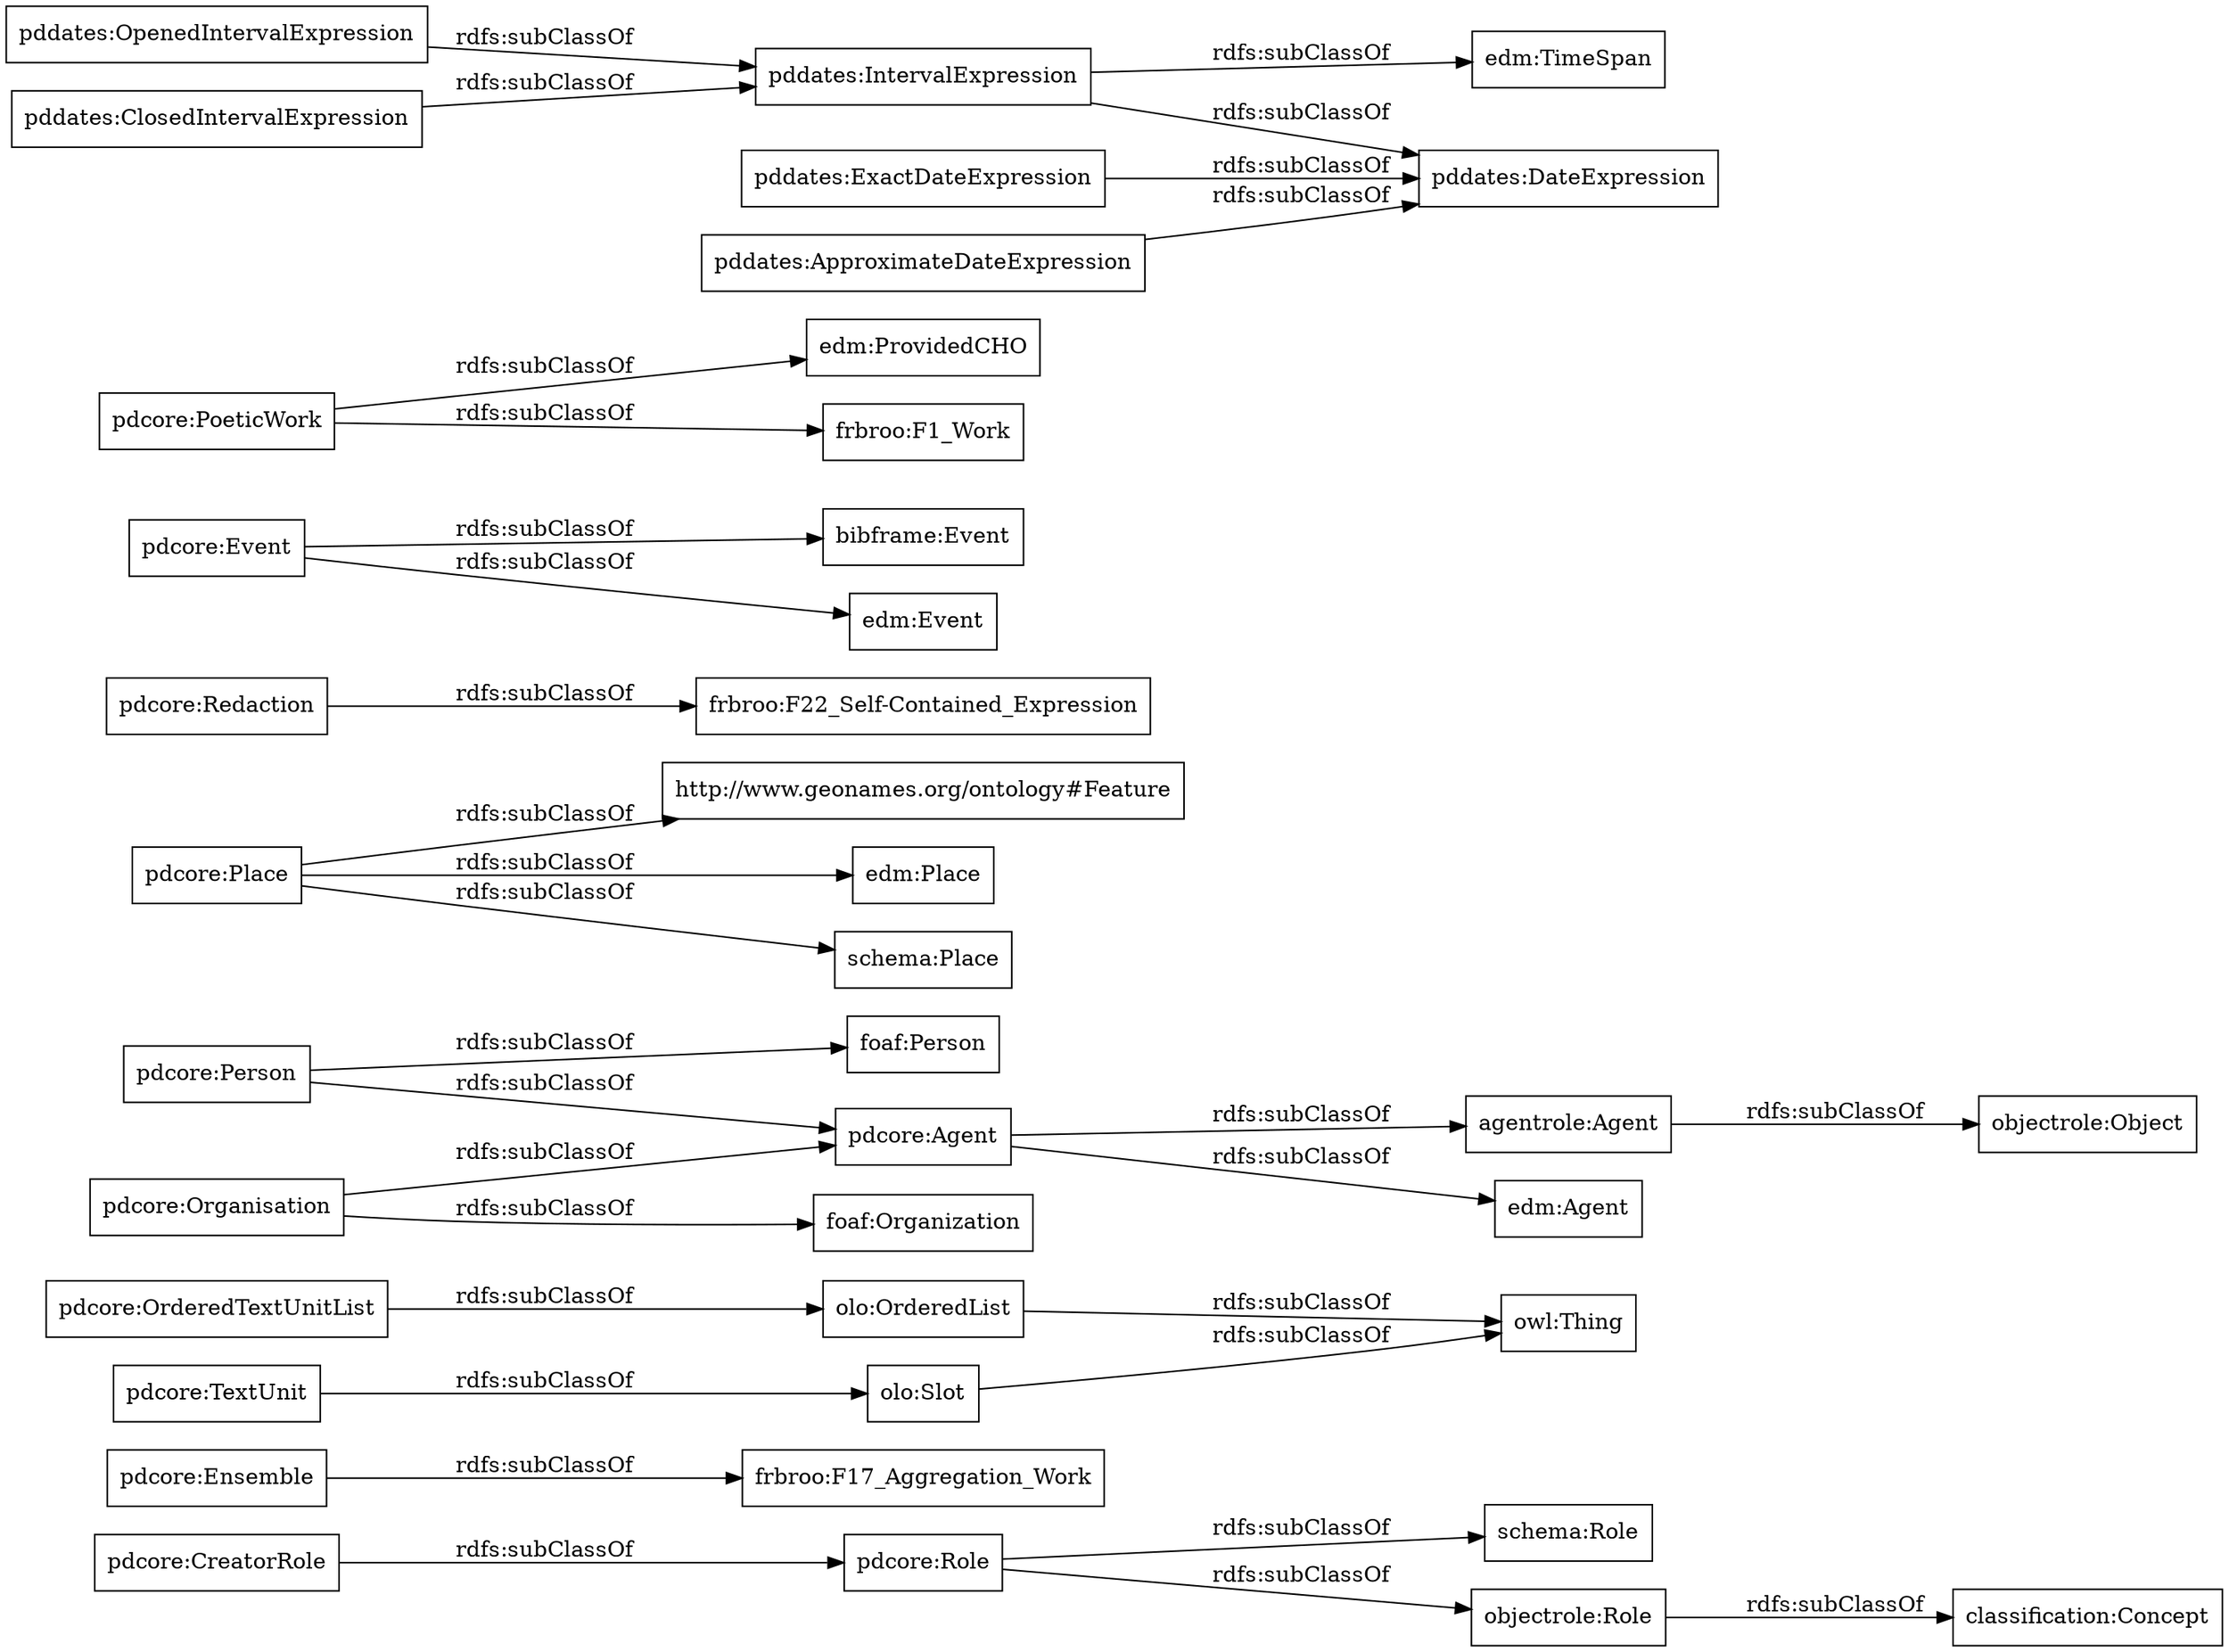 digraph ar2dtool_diagram { 
rankdir=LR;
size="1000"
node [shape = rectangle, color="black"]; "pdcore:Role" "frbroo:F17_Aggregation_Work" "pdcore:OrderedTextUnitList" "agentrole:Agent" "http://www.geonames.org/ontology#Feature" "edm:Agent" "pdcore:Agent" "pdcore:CreatorRole" "pdcore:Person" "pdcore:Organisation" "edm:Place" "pdcore:Redaction" "pdcore:Ensemble" "foaf:Person" "frbroo:F22_Self-Contained_Expression" "bibframe:Event" "edm:Event" "pdcore:TextUnit" "foaf:Organization" "edm:ProvidedCHO" "pdcore:Place" "schema:Place" "pdcore:Event" "pdcore:PoeticWork" "frbroo:F1_Work" "schema:Role" "pddates:OpenedIntervalExpression" "pddates:ClosedIntervalExpression" "pddates:IntervalExpression" "pddates:ExactDateExpression" "edm:TimeSpan" "pddates:DateExpression" "pddates:ApproximateDateExpression" "owl:Thing" "objectrole:Role" "objectrole:Object" "olo:Slot" "olo:OrderedList" "classification:Concept" ; /*classes style*/
	"pdcore:Person" -> "foaf:Person" [ label = "rdfs:subClassOf" ];
	"pdcore:Person" -> "pdcore:Agent" [ label = "rdfs:subClassOf" ];
	"agentrole:Agent" -> "objectrole:Object" [ label = "rdfs:subClassOf" ];
	"pdcore:PoeticWork" -> "frbroo:F1_Work" [ label = "rdfs:subClassOf" ];
	"pdcore:PoeticWork" -> "edm:ProvidedCHO" [ label = "rdfs:subClassOf" ];
	"objectrole:Role" -> "classification:Concept" [ label = "rdfs:subClassOf" ];
	"pddates:ClosedIntervalExpression" -> "pddates:IntervalExpression" [ label = "rdfs:subClassOf" ];
	"pdcore:Agent" -> "agentrole:Agent" [ label = "rdfs:subClassOf" ];
	"pdcore:Agent" -> "edm:Agent" [ label = "rdfs:subClassOf" ];
	"pddates:ApproximateDateExpression" -> "pddates:DateExpression" [ label = "rdfs:subClassOf" ];
	"olo:Slot" -> "owl:Thing" [ label = "rdfs:subClassOf" ];
	"pddates:OpenedIntervalExpression" -> "pddates:IntervalExpression" [ label = "rdfs:subClassOf" ];
	"pdcore:Organisation" -> "foaf:Organization" [ label = "rdfs:subClassOf" ];
	"pdcore:Organisation" -> "pdcore:Agent" [ label = "rdfs:subClassOf" ];
	"pdcore:Ensemble" -> "frbroo:F17_Aggregation_Work" [ label = "rdfs:subClassOf" ];
	"olo:OrderedList" -> "owl:Thing" [ label = "rdfs:subClassOf" ];
	"pdcore:TextUnit" -> "olo:Slot" [ label = "rdfs:subClassOf" ];
	"pdcore:Redaction" -> "frbroo:F22_Self-Contained_Expression" [ label = "rdfs:subClassOf" ];
	"pdcore:Place" -> "edm:Place" [ label = "rdfs:subClassOf" ];
	"pdcore:Place" -> "schema:Place" [ label = "rdfs:subClassOf" ];
	"pdcore:Place" -> "http://www.geonames.org/ontology#Feature" [ label = "rdfs:subClassOf" ];
	"pdcore:CreatorRole" -> "pdcore:Role" [ label = "rdfs:subClassOf" ];
	"pdcore:Role" -> "objectrole:Role" [ label = "rdfs:subClassOf" ];
	"pdcore:Role" -> "schema:Role" [ label = "rdfs:subClassOf" ];
	"pddates:IntervalExpression" -> "edm:TimeSpan" [ label = "rdfs:subClassOf" ];
	"pddates:IntervalExpression" -> "pddates:DateExpression" [ label = "rdfs:subClassOf" ];
	"pdcore:OrderedTextUnitList" -> "olo:OrderedList" [ label = "rdfs:subClassOf" ];
	"pddates:ExactDateExpression" -> "pddates:DateExpression" [ label = "rdfs:subClassOf" ];
	"pdcore:Event" -> "edm:Event" [ label = "rdfs:subClassOf" ];
	"pdcore:Event" -> "bibframe:Event" [ label = "rdfs:subClassOf" ];

}
